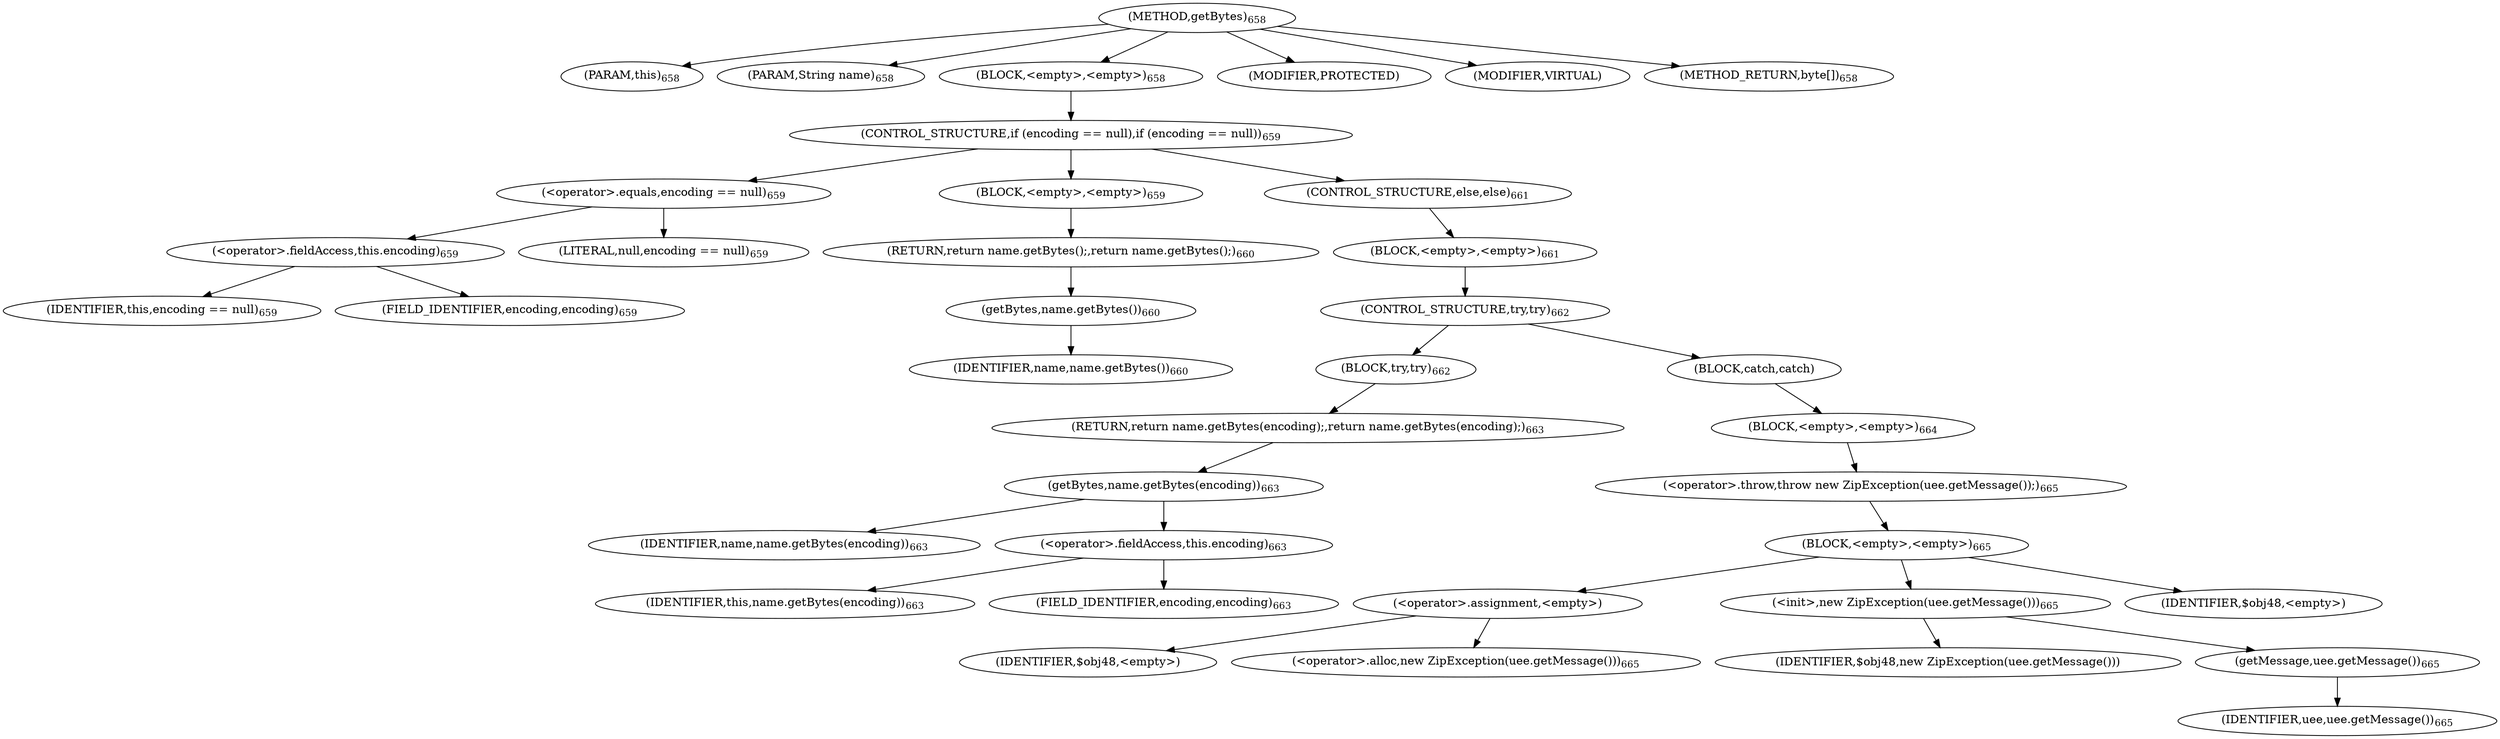 digraph "getBytes" {  
"1620" [label = <(METHOD,getBytes)<SUB>658</SUB>> ]
"1621" [label = <(PARAM,this)<SUB>658</SUB>> ]
"1622" [label = <(PARAM,String name)<SUB>658</SUB>> ]
"1623" [label = <(BLOCK,&lt;empty&gt;,&lt;empty&gt;)<SUB>658</SUB>> ]
"1624" [label = <(CONTROL_STRUCTURE,if (encoding == null),if (encoding == null))<SUB>659</SUB>> ]
"1625" [label = <(&lt;operator&gt;.equals,encoding == null)<SUB>659</SUB>> ]
"1626" [label = <(&lt;operator&gt;.fieldAccess,this.encoding)<SUB>659</SUB>> ]
"1627" [label = <(IDENTIFIER,this,encoding == null)<SUB>659</SUB>> ]
"1628" [label = <(FIELD_IDENTIFIER,encoding,encoding)<SUB>659</SUB>> ]
"1629" [label = <(LITERAL,null,encoding == null)<SUB>659</SUB>> ]
"1630" [label = <(BLOCK,&lt;empty&gt;,&lt;empty&gt;)<SUB>659</SUB>> ]
"1631" [label = <(RETURN,return name.getBytes();,return name.getBytes();)<SUB>660</SUB>> ]
"1632" [label = <(getBytes,name.getBytes())<SUB>660</SUB>> ]
"1633" [label = <(IDENTIFIER,name,name.getBytes())<SUB>660</SUB>> ]
"1634" [label = <(CONTROL_STRUCTURE,else,else)<SUB>661</SUB>> ]
"1635" [label = <(BLOCK,&lt;empty&gt;,&lt;empty&gt;)<SUB>661</SUB>> ]
"1636" [label = <(CONTROL_STRUCTURE,try,try)<SUB>662</SUB>> ]
"1637" [label = <(BLOCK,try,try)<SUB>662</SUB>> ]
"1638" [label = <(RETURN,return name.getBytes(encoding);,return name.getBytes(encoding);)<SUB>663</SUB>> ]
"1639" [label = <(getBytes,name.getBytes(encoding))<SUB>663</SUB>> ]
"1640" [label = <(IDENTIFIER,name,name.getBytes(encoding))<SUB>663</SUB>> ]
"1641" [label = <(&lt;operator&gt;.fieldAccess,this.encoding)<SUB>663</SUB>> ]
"1642" [label = <(IDENTIFIER,this,name.getBytes(encoding))<SUB>663</SUB>> ]
"1643" [label = <(FIELD_IDENTIFIER,encoding,encoding)<SUB>663</SUB>> ]
"1644" [label = <(BLOCK,catch,catch)> ]
"1645" [label = <(BLOCK,&lt;empty&gt;,&lt;empty&gt;)<SUB>664</SUB>> ]
"1646" [label = <(&lt;operator&gt;.throw,throw new ZipException(uee.getMessage());)<SUB>665</SUB>> ]
"1647" [label = <(BLOCK,&lt;empty&gt;,&lt;empty&gt;)<SUB>665</SUB>> ]
"1648" [label = <(&lt;operator&gt;.assignment,&lt;empty&gt;)> ]
"1649" [label = <(IDENTIFIER,$obj48,&lt;empty&gt;)> ]
"1650" [label = <(&lt;operator&gt;.alloc,new ZipException(uee.getMessage()))<SUB>665</SUB>> ]
"1651" [label = <(&lt;init&gt;,new ZipException(uee.getMessage()))<SUB>665</SUB>> ]
"1652" [label = <(IDENTIFIER,$obj48,new ZipException(uee.getMessage()))> ]
"1653" [label = <(getMessage,uee.getMessage())<SUB>665</SUB>> ]
"1654" [label = <(IDENTIFIER,uee,uee.getMessage())<SUB>665</SUB>> ]
"1655" [label = <(IDENTIFIER,$obj48,&lt;empty&gt;)> ]
"1656" [label = <(MODIFIER,PROTECTED)> ]
"1657" [label = <(MODIFIER,VIRTUAL)> ]
"1658" [label = <(METHOD_RETURN,byte[])<SUB>658</SUB>> ]
  "1620" -> "1621" 
  "1620" -> "1622" 
  "1620" -> "1623" 
  "1620" -> "1656" 
  "1620" -> "1657" 
  "1620" -> "1658" 
  "1623" -> "1624" 
  "1624" -> "1625" 
  "1624" -> "1630" 
  "1624" -> "1634" 
  "1625" -> "1626" 
  "1625" -> "1629" 
  "1626" -> "1627" 
  "1626" -> "1628" 
  "1630" -> "1631" 
  "1631" -> "1632" 
  "1632" -> "1633" 
  "1634" -> "1635" 
  "1635" -> "1636" 
  "1636" -> "1637" 
  "1636" -> "1644" 
  "1637" -> "1638" 
  "1638" -> "1639" 
  "1639" -> "1640" 
  "1639" -> "1641" 
  "1641" -> "1642" 
  "1641" -> "1643" 
  "1644" -> "1645" 
  "1645" -> "1646" 
  "1646" -> "1647" 
  "1647" -> "1648" 
  "1647" -> "1651" 
  "1647" -> "1655" 
  "1648" -> "1649" 
  "1648" -> "1650" 
  "1651" -> "1652" 
  "1651" -> "1653" 
  "1653" -> "1654" 
}

